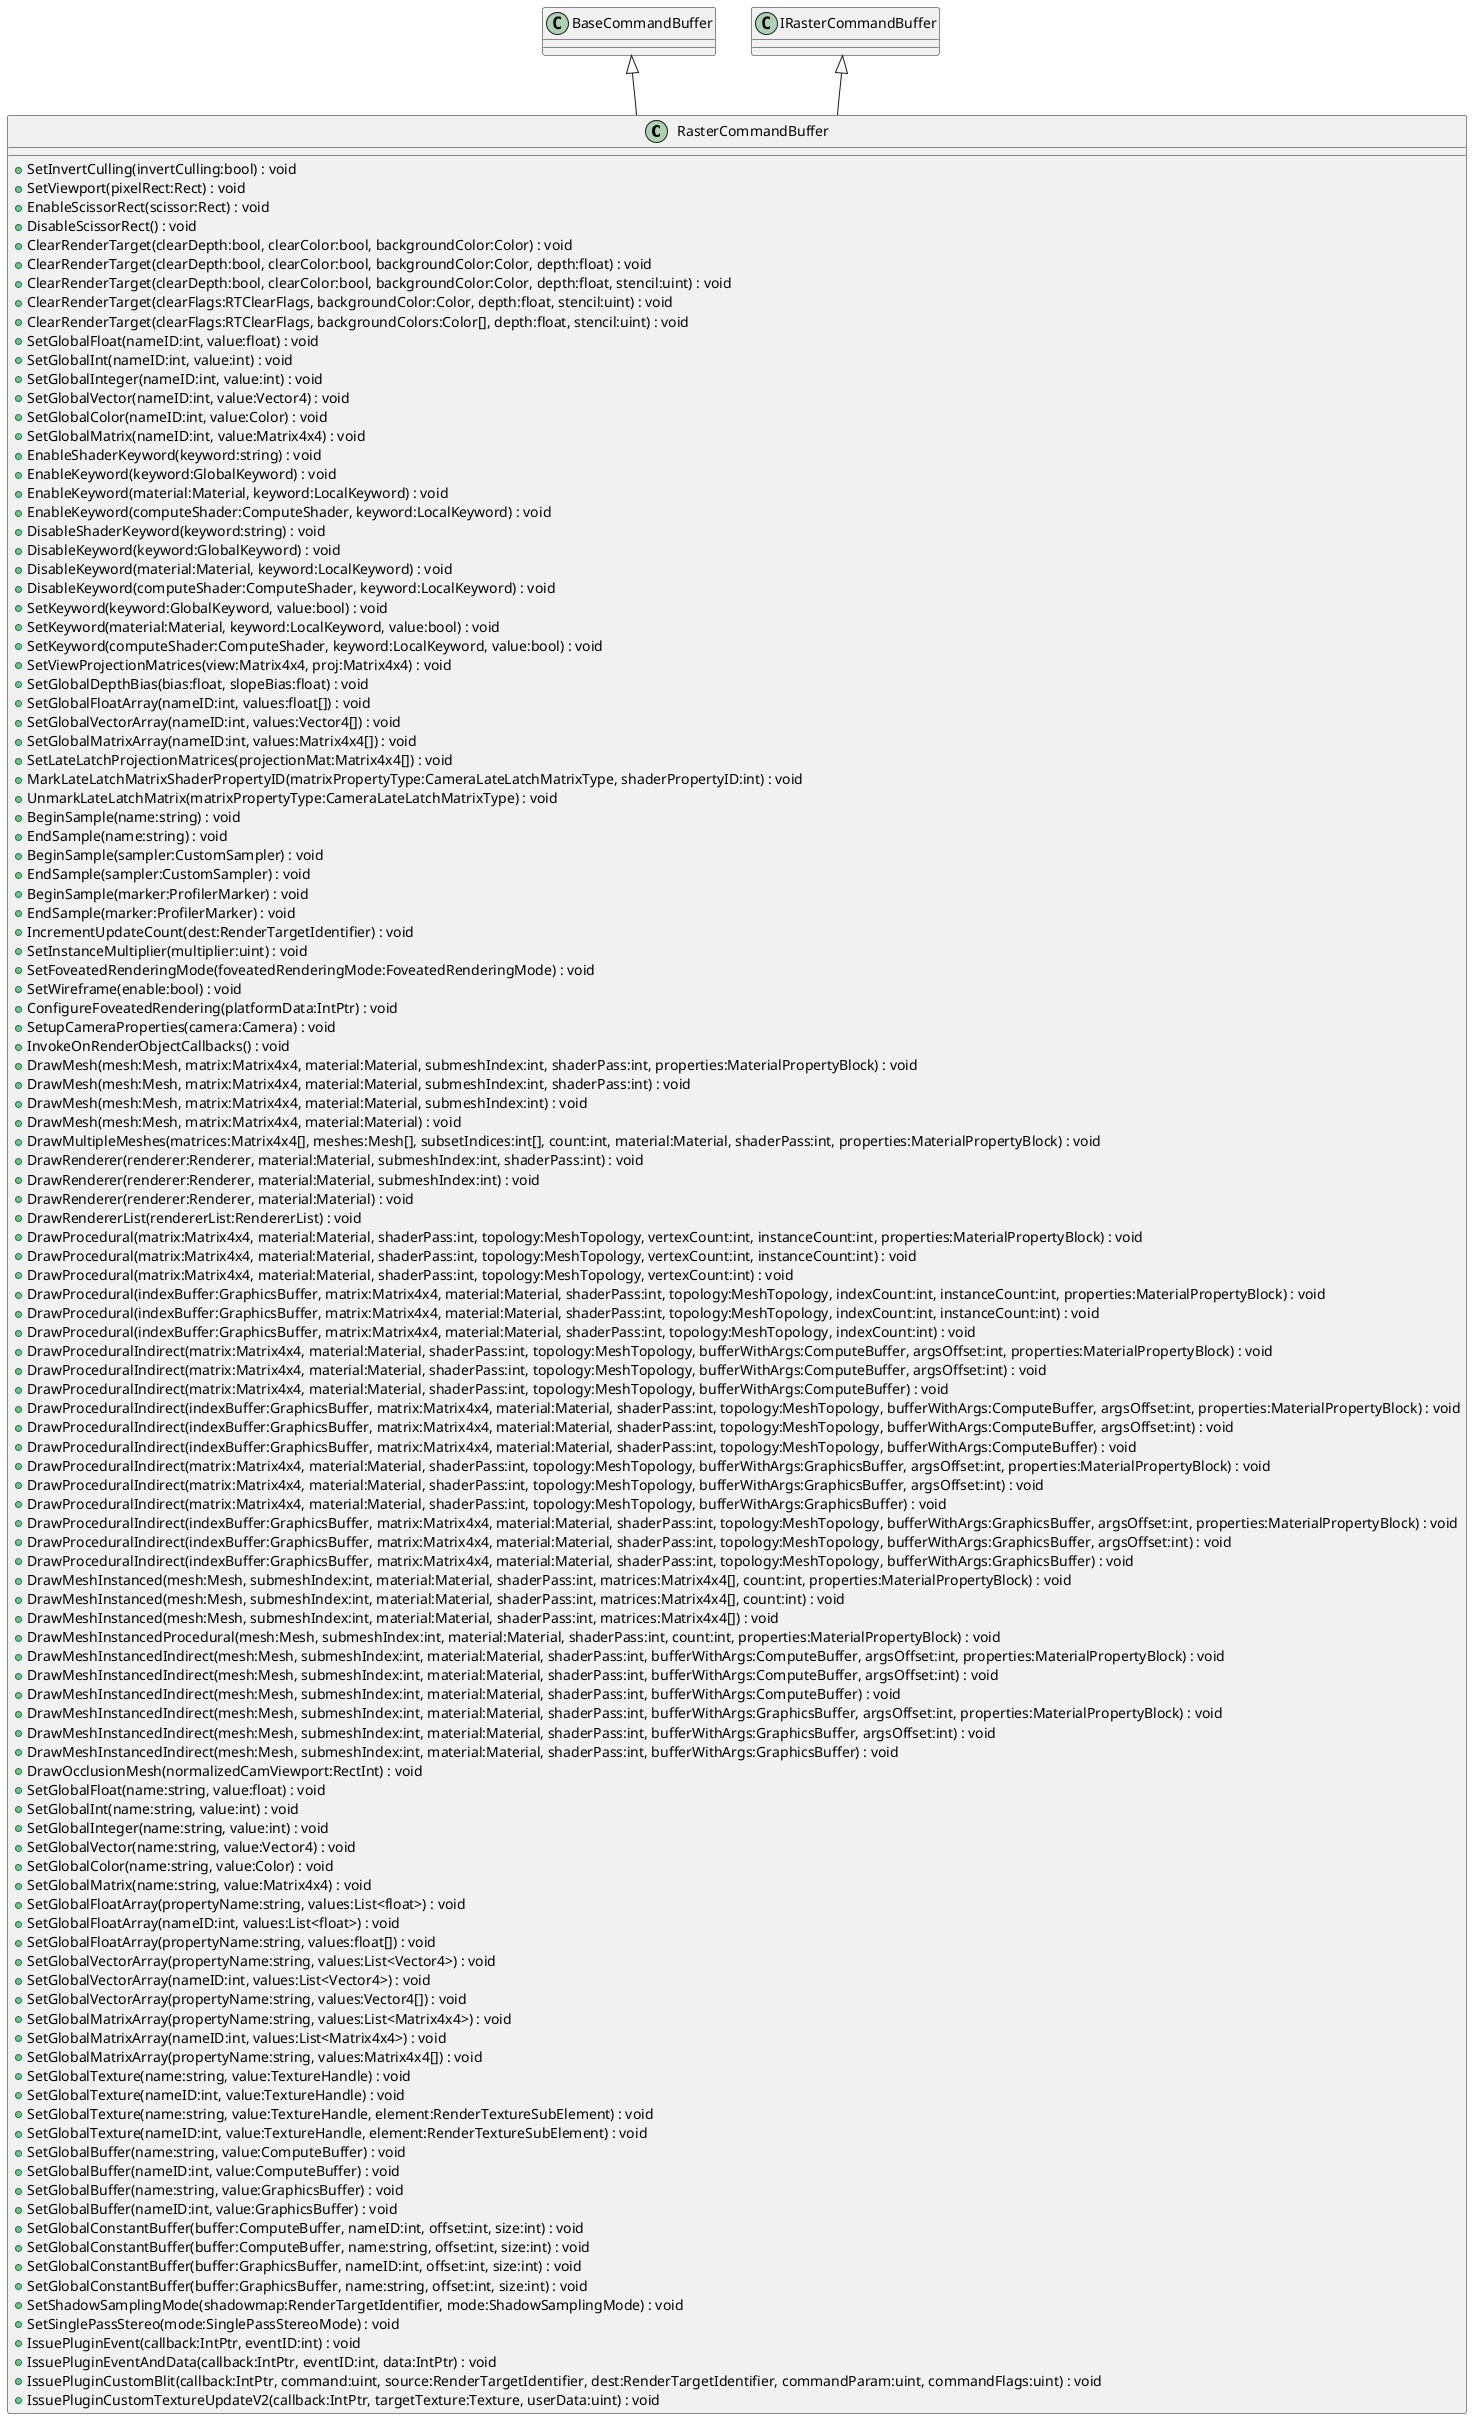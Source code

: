 @startuml
class RasterCommandBuffer {
    + SetInvertCulling(invertCulling:bool) : void
    + SetViewport(pixelRect:Rect) : void
    + EnableScissorRect(scissor:Rect) : void
    + DisableScissorRect() : void
    + ClearRenderTarget(clearDepth:bool, clearColor:bool, backgroundColor:Color) : void
    + ClearRenderTarget(clearDepth:bool, clearColor:bool, backgroundColor:Color, depth:float) : void
    + ClearRenderTarget(clearDepth:bool, clearColor:bool, backgroundColor:Color, depth:float, stencil:uint) : void
    + ClearRenderTarget(clearFlags:RTClearFlags, backgroundColor:Color, depth:float, stencil:uint) : void
    + ClearRenderTarget(clearFlags:RTClearFlags, backgroundColors:Color[], depth:float, stencil:uint) : void
    + SetGlobalFloat(nameID:int, value:float) : void
    + SetGlobalInt(nameID:int, value:int) : void
    + SetGlobalInteger(nameID:int, value:int) : void
    + SetGlobalVector(nameID:int, value:Vector4) : void
    + SetGlobalColor(nameID:int, value:Color) : void
    + SetGlobalMatrix(nameID:int, value:Matrix4x4) : void
    + EnableShaderKeyword(keyword:string) : void
    + EnableKeyword(keyword:GlobalKeyword) : void
    + EnableKeyword(material:Material, keyword:LocalKeyword) : void
    + EnableKeyword(computeShader:ComputeShader, keyword:LocalKeyword) : void
    + DisableShaderKeyword(keyword:string) : void
    + DisableKeyword(keyword:GlobalKeyword) : void
    + DisableKeyword(material:Material, keyword:LocalKeyword) : void
    + DisableKeyword(computeShader:ComputeShader, keyword:LocalKeyword) : void
    + SetKeyword(keyword:GlobalKeyword, value:bool) : void
    + SetKeyword(material:Material, keyword:LocalKeyword, value:bool) : void
    + SetKeyword(computeShader:ComputeShader, keyword:LocalKeyword, value:bool) : void
    + SetViewProjectionMatrices(view:Matrix4x4, proj:Matrix4x4) : void
    + SetGlobalDepthBias(bias:float, slopeBias:float) : void
    + SetGlobalFloatArray(nameID:int, values:float[]) : void
    + SetGlobalVectorArray(nameID:int, values:Vector4[]) : void
    + SetGlobalMatrixArray(nameID:int, values:Matrix4x4[]) : void
    + SetLateLatchProjectionMatrices(projectionMat:Matrix4x4[]) : void
    + MarkLateLatchMatrixShaderPropertyID(matrixPropertyType:CameraLateLatchMatrixType, shaderPropertyID:int) : void
    + UnmarkLateLatchMatrix(matrixPropertyType:CameraLateLatchMatrixType) : void
    + BeginSample(name:string) : void
    + EndSample(name:string) : void
    + BeginSample(sampler:CustomSampler) : void
    + EndSample(sampler:CustomSampler) : void
    + BeginSample(marker:ProfilerMarker) : void
    + EndSample(marker:ProfilerMarker) : void
    + IncrementUpdateCount(dest:RenderTargetIdentifier) : void
    + SetInstanceMultiplier(multiplier:uint) : void
    + SetFoveatedRenderingMode(foveatedRenderingMode:FoveatedRenderingMode) : void
    + SetWireframe(enable:bool) : void
    + ConfigureFoveatedRendering(platformData:IntPtr) : void
    + SetupCameraProperties(camera:Camera) : void
    + InvokeOnRenderObjectCallbacks() : void
    + DrawMesh(mesh:Mesh, matrix:Matrix4x4, material:Material, submeshIndex:int, shaderPass:int, properties:MaterialPropertyBlock) : void
    + DrawMesh(mesh:Mesh, matrix:Matrix4x4, material:Material, submeshIndex:int, shaderPass:int) : void
    + DrawMesh(mesh:Mesh, matrix:Matrix4x4, material:Material, submeshIndex:int) : void
    + DrawMesh(mesh:Mesh, matrix:Matrix4x4, material:Material) : void
    + DrawMultipleMeshes(matrices:Matrix4x4[], meshes:Mesh[], subsetIndices:int[], count:int, material:Material, shaderPass:int, properties:MaterialPropertyBlock) : void
    + DrawRenderer(renderer:Renderer, material:Material, submeshIndex:int, shaderPass:int) : void
    + DrawRenderer(renderer:Renderer, material:Material, submeshIndex:int) : void
    + DrawRenderer(renderer:Renderer, material:Material) : void
    + DrawRendererList(rendererList:RendererList) : void
    + DrawProcedural(matrix:Matrix4x4, material:Material, shaderPass:int, topology:MeshTopology, vertexCount:int, instanceCount:int, properties:MaterialPropertyBlock) : void
    + DrawProcedural(matrix:Matrix4x4, material:Material, shaderPass:int, topology:MeshTopology, vertexCount:int, instanceCount:int) : void
    + DrawProcedural(matrix:Matrix4x4, material:Material, shaderPass:int, topology:MeshTopology, vertexCount:int) : void
    + DrawProcedural(indexBuffer:GraphicsBuffer, matrix:Matrix4x4, material:Material, shaderPass:int, topology:MeshTopology, indexCount:int, instanceCount:int, properties:MaterialPropertyBlock) : void
    + DrawProcedural(indexBuffer:GraphicsBuffer, matrix:Matrix4x4, material:Material, shaderPass:int, topology:MeshTopology, indexCount:int, instanceCount:int) : void
    + DrawProcedural(indexBuffer:GraphicsBuffer, matrix:Matrix4x4, material:Material, shaderPass:int, topology:MeshTopology, indexCount:int) : void
    + DrawProceduralIndirect(matrix:Matrix4x4, material:Material, shaderPass:int, topology:MeshTopology, bufferWithArgs:ComputeBuffer, argsOffset:int, properties:MaterialPropertyBlock) : void
    + DrawProceduralIndirect(matrix:Matrix4x4, material:Material, shaderPass:int, topology:MeshTopology, bufferWithArgs:ComputeBuffer, argsOffset:int) : void
    + DrawProceduralIndirect(matrix:Matrix4x4, material:Material, shaderPass:int, topology:MeshTopology, bufferWithArgs:ComputeBuffer) : void
    + DrawProceduralIndirect(indexBuffer:GraphicsBuffer, matrix:Matrix4x4, material:Material, shaderPass:int, topology:MeshTopology, bufferWithArgs:ComputeBuffer, argsOffset:int, properties:MaterialPropertyBlock) : void
    + DrawProceduralIndirect(indexBuffer:GraphicsBuffer, matrix:Matrix4x4, material:Material, shaderPass:int, topology:MeshTopology, bufferWithArgs:ComputeBuffer, argsOffset:int) : void
    + DrawProceduralIndirect(indexBuffer:GraphicsBuffer, matrix:Matrix4x4, material:Material, shaderPass:int, topology:MeshTopology, bufferWithArgs:ComputeBuffer) : void
    + DrawProceduralIndirect(matrix:Matrix4x4, material:Material, shaderPass:int, topology:MeshTopology, bufferWithArgs:GraphicsBuffer, argsOffset:int, properties:MaterialPropertyBlock) : void
    + DrawProceduralIndirect(matrix:Matrix4x4, material:Material, shaderPass:int, topology:MeshTopology, bufferWithArgs:GraphicsBuffer, argsOffset:int) : void
    + DrawProceduralIndirect(matrix:Matrix4x4, material:Material, shaderPass:int, topology:MeshTopology, bufferWithArgs:GraphicsBuffer) : void
    + DrawProceduralIndirect(indexBuffer:GraphicsBuffer, matrix:Matrix4x4, material:Material, shaderPass:int, topology:MeshTopology, bufferWithArgs:GraphicsBuffer, argsOffset:int, properties:MaterialPropertyBlock) : void
    + DrawProceduralIndirect(indexBuffer:GraphicsBuffer, matrix:Matrix4x4, material:Material, shaderPass:int, topology:MeshTopology, bufferWithArgs:GraphicsBuffer, argsOffset:int) : void
    + DrawProceduralIndirect(indexBuffer:GraphicsBuffer, matrix:Matrix4x4, material:Material, shaderPass:int, topology:MeshTopology, bufferWithArgs:GraphicsBuffer) : void
    + DrawMeshInstanced(mesh:Mesh, submeshIndex:int, material:Material, shaderPass:int, matrices:Matrix4x4[], count:int, properties:MaterialPropertyBlock) : void
    + DrawMeshInstanced(mesh:Mesh, submeshIndex:int, material:Material, shaderPass:int, matrices:Matrix4x4[], count:int) : void
    + DrawMeshInstanced(mesh:Mesh, submeshIndex:int, material:Material, shaderPass:int, matrices:Matrix4x4[]) : void
    + DrawMeshInstancedProcedural(mesh:Mesh, submeshIndex:int, material:Material, shaderPass:int, count:int, properties:MaterialPropertyBlock) : void
    + DrawMeshInstancedIndirect(mesh:Mesh, submeshIndex:int, material:Material, shaderPass:int, bufferWithArgs:ComputeBuffer, argsOffset:int, properties:MaterialPropertyBlock) : void
    + DrawMeshInstancedIndirect(mesh:Mesh, submeshIndex:int, material:Material, shaderPass:int, bufferWithArgs:ComputeBuffer, argsOffset:int) : void
    + DrawMeshInstancedIndirect(mesh:Mesh, submeshIndex:int, material:Material, shaderPass:int, bufferWithArgs:ComputeBuffer) : void
    + DrawMeshInstancedIndirect(mesh:Mesh, submeshIndex:int, material:Material, shaderPass:int, bufferWithArgs:GraphicsBuffer, argsOffset:int, properties:MaterialPropertyBlock) : void
    + DrawMeshInstancedIndirect(mesh:Mesh, submeshIndex:int, material:Material, shaderPass:int, bufferWithArgs:GraphicsBuffer, argsOffset:int) : void
    + DrawMeshInstancedIndirect(mesh:Mesh, submeshIndex:int, material:Material, shaderPass:int, bufferWithArgs:GraphicsBuffer) : void
    + DrawOcclusionMesh(normalizedCamViewport:RectInt) : void
    + SetGlobalFloat(name:string, value:float) : void
    + SetGlobalInt(name:string, value:int) : void
    + SetGlobalInteger(name:string, value:int) : void
    + SetGlobalVector(name:string, value:Vector4) : void
    + SetGlobalColor(name:string, value:Color) : void
    + SetGlobalMatrix(name:string, value:Matrix4x4) : void
    + SetGlobalFloatArray(propertyName:string, values:List<float>) : void
    + SetGlobalFloatArray(nameID:int, values:List<float>) : void
    + SetGlobalFloatArray(propertyName:string, values:float[]) : void
    + SetGlobalVectorArray(propertyName:string, values:List<Vector4>) : void
    + SetGlobalVectorArray(nameID:int, values:List<Vector4>) : void
    + SetGlobalVectorArray(propertyName:string, values:Vector4[]) : void
    + SetGlobalMatrixArray(propertyName:string, values:List<Matrix4x4>) : void
    + SetGlobalMatrixArray(nameID:int, values:List<Matrix4x4>) : void
    + SetGlobalMatrixArray(propertyName:string, values:Matrix4x4[]) : void
    + SetGlobalTexture(name:string, value:TextureHandle) : void
    + SetGlobalTexture(nameID:int, value:TextureHandle) : void
    + SetGlobalTexture(name:string, value:TextureHandle, element:RenderTextureSubElement) : void
    + SetGlobalTexture(nameID:int, value:TextureHandle, element:RenderTextureSubElement) : void
    + SetGlobalBuffer(name:string, value:ComputeBuffer) : void
    + SetGlobalBuffer(nameID:int, value:ComputeBuffer) : void
    + SetGlobalBuffer(name:string, value:GraphicsBuffer) : void
    + SetGlobalBuffer(nameID:int, value:GraphicsBuffer) : void
    + SetGlobalConstantBuffer(buffer:ComputeBuffer, nameID:int, offset:int, size:int) : void
    + SetGlobalConstantBuffer(buffer:ComputeBuffer, name:string, offset:int, size:int) : void
    + SetGlobalConstantBuffer(buffer:GraphicsBuffer, nameID:int, offset:int, size:int) : void
    + SetGlobalConstantBuffer(buffer:GraphicsBuffer, name:string, offset:int, size:int) : void
    + SetShadowSamplingMode(shadowmap:RenderTargetIdentifier, mode:ShadowSamplingMode) : void
    + SetSinglePassStereo(mode:SinglePassStereoMode) : void
    + IssuePluginEvent(callback:IntPtr, eventID:int) : void
    + IssuePluginEventAndData(callback:IntPtr, eventID:int, data:IntPtr) : void
    + IssuePluginCustomBlit(callback:IntPtr, command:uint, source:RenderTargetIdentifier, dest:RenderTargetIdentifier, commandParam:uint, commandFlags:uint) : void
    + IssuePluginCustomTextureUpdateV2(callback:IntPtr, targetTexture:Texture, userData:uint) : void
}
BaseCommandBuffer <|-- RasterCommandBuffer
IRasterCommandBuffer <|-- RasterCommandBuffer
@enduml
